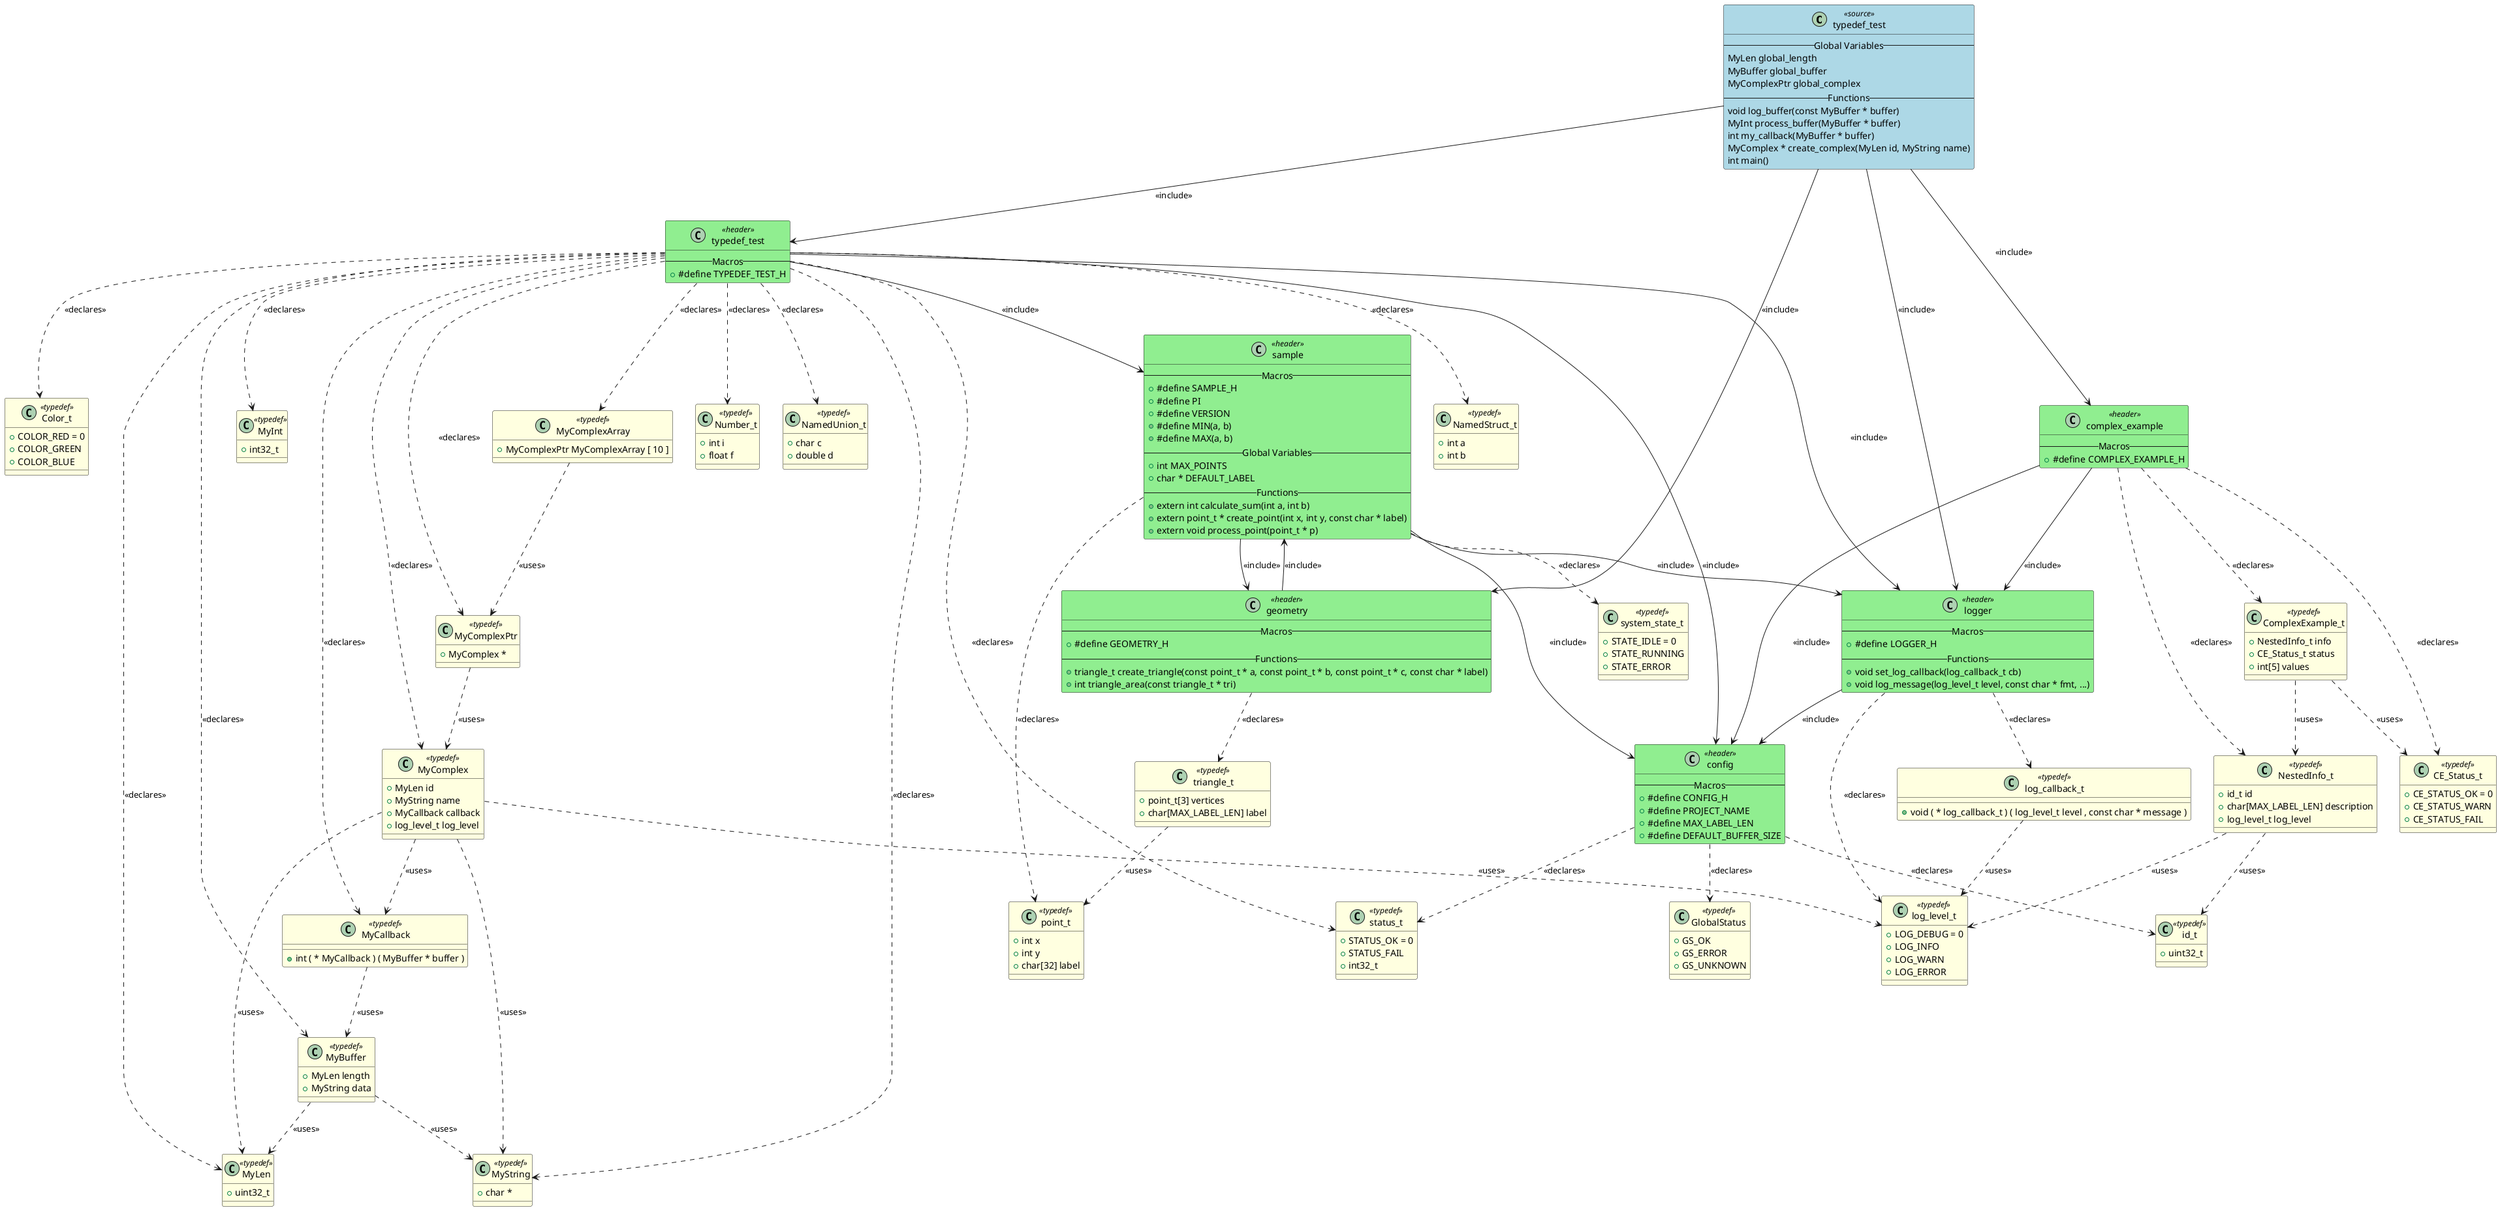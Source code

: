 @startuml typedef_test

class "typedef_test" as TYPEDEF_TEST <<source>> #LightBlue
{
    -- Global Variables --
    MyLen global_length
    MyBuffer global_buffer
    MyComplexPtr global_complex
    -- Functions --
    void log_buffer(const MyBuffer * buffer)
    MyInt process_buffer(MyBuffer * buffer)
    int my_callback(MyBuffer * buffer)
    MyComplex * create_complex(MyLen id, MyString name)
    int main()
}

class "typedef_test" as HEADER_TYPEDEF_TEST <<header>> #LightGreen
{
    -- Macros --
    + #define TYPEDEF_TEST_H
}

class "logger" as HEADER_LOGGER <<header>> #LightGreen
{
    -- Macros --
    + #define LOGGER_H
    -- Functions --
    + void set_log_callback(log_callback_t cb)
    + void log_message(log_level_t level, const char * fmt, ...)
}

class "config" as HEADER_CONFIG <<header>> #LightGreen
{
    -- Macros --
    + #define CONFIG_H
    + #define PROJECT_NAME
    + #define MAX_LABEL_LEN
    + #define DEFAULT_BUFFER_SIZE
}

class "sample" as HEADER_SAMPLE <<header>> #LightGreen
{
    -- Macros --
    + #define SAMPLE_H
    + #define PI
    + #define VERSION
    + #define MIN(a, b)
    + #define MAX(a, b)
    -- Global Variables --
    + int MAX_POINTS
    + char * DEFAULT_LABEL
    -- Functions --
    + extern int calculate_sum(int a, int b)
    + extern point_t * create_point(int x, int y, const char * label)
    + extern void process_point(point_t * p)
}

class "geometry" as HEADER_GEOMETRY <<header>> #LightGreen
{
    -- Macros --
    + #define GEOMETRY_H
    -- Functions --
    + triangle_t create_triangle(const point_t * a, const point_t * b, const point_t * c, const char * label)
    + int triangle_area(const triangle_t * tri)
}

class "complex_example" as HEADER_COMPLEX_EXAMPLE <<header>> #LightGreen
{
    -- Macros --
    + #define COMPLEX_EXAMPLE_H
}

class "MyBuffer" as TYPEDEF_MYBUFFER <<typedef>> #LightYellow
{
    + MyLen length
    + MyString data
}

class "MyComplex" as TYPEDEF_MYCOMPLEX <<typedef>> #LightYellow
{
    + MyLen id
    + MyString name
    + MyCallback callback
    + log_level_t log_level
}

class "NamedStruct_t" as TYPEDEF_NAMEDSTRUCT_T <<typedef>> #LightYellow
{
    + int a
    + int b
}

class "Color_t" as TYPEDEF_COLOR_T <<typedef>> #LightYellow
{
    + COLOR_RED = 0
    + COLOR_GREEN
    + COLOR_BLUE
}

class "Status_t" as TYPEDEF_STATUS_T <<typedef>> #LightYellow
{
    + STATUS_OK = 0
    + STATUS_FAIL
}

class "MyLen" as TYPEDEF_MYLEN <<typedef>> #LightYellow
{
    + uint32_t
}

class "MyInt" as TYPEDEF_MYINT <<typedef>> #LightYellow
{
    + int32_t
}

class "MyString" as TYPEDEF_MYSTRING <<typedef>> #LightYellow
{
    + char *
}

class "MyCallback" as TYPEDEF_MYCALLBACK <<typedef>> #LightYellow
{
    + int ( * MyCallback ) ( MyBuffer * buffer )
}

class "MyComplexPtr" as TYPEDEF_MYCOMPLEXPTR <<typedef>> #LightYellow
{
    + MyComplex *
}

class "MyComplexArray" as TYPEDEF_MYCOMPLEXARRAY <<typedef>> #LightYellow
{
    + MyComplexPtr MyComplexArray [ 10 ]
}

class "Number_t" as TYPEDEF_NUMBER_T <<typedef>> #LightYellow
{
    + int i
    + float f
}

class "NamedUnion_t" as TYPEDEF_NAMEDUNION_T <<typedef>> #LightYellow
{
    + char c
    + double d
}

class "log_level_t" as TYPEDEF_LOG_LEVEL_T <<typedef>> #LightYellow
{
    + LOG_DEBUG = 0
    + LOG_INFO
    + LOG_WARN
    + LOG_ERROR
}

class "log_callback_t" as TYPEDEF_LOG_CALLBACK_T <<typedef>> #LightYellow
{
    + void ( * log_callback_t ) ( log_level_t level , const char * message )
}

class "GlobalStatus" as TYPEDEF_GLOBALSTATUS <<typedef>> #LightYellow
{
    + GS_OK
    + GS_ERROR
    + GS_UNKNOWN
}

class "id_t" as TYPEDEF_ID_T <<typedef>> #LightYellow
{
    + uint32_t
}

class "status_t" as TYPEDEF_STATUS_T <<typedef>> #LightYellow
{
    + int32_t
}

class "point_t" as TYPEDEF_POINT_T <<typedef>> #LightYellow
{
    + int x
    + int y
    + char[32] label
}

class "system_state_t" as TYPEDEF_SYSTEM_STATE_T <<typedef>> #LightYellow
{
    + STATE_IDLE = 0
    + STATE_RUNNING
    + STATE_ERROR
}

class "triangle_t" as TYPEDEF_TRIANGLE_T <<typedef>> #LightYellow
{
    + point_t[3] vertices
    + char[MAX_LABEL_LEN] label
}

class "NestedInfo_t" as TYPEDEF_NESTEDINFO_T <<typedef>> #LightYellow
{
    + id_t id
    + char[MAX_LABEL_LEN] description
    + log_level_t log_level
}

class "ComplexExample_t" as TYPEDEF_COMPLEXEXAMPLE_T <<typedef>> #LightYellow
{
    + NestedInfo_t info
    + CE_Status_t status
    + int[5] values
}

class "CE_Status_t" as TYPEDEF_CE_STATUS_T <<typedef>> #LightYellow
{
    + CE_STATUS_OK = 0
    + CE_STATUS_WARN
    + CE_STATUS_FAIL
}


' Include relationships
TYPEDEF_TEST --> HEADER_TYPEDEF_TEST : <<include>>
TYPEDEF_TEST --> HEADER_LOGGER : <<include>>
TYPEDEF_TEST --> HEADER_COMPLEX_EXAMPLE : <<include>>
TYPEDEF_TEST --> HEADER_GEOMETRY : <<include>>
HEADER_TYPEDEF_TEST --> HEADER_LOGGER : <<include>>
HEADER_TYPEDEF_TEST --> HEADER_CONFIG : <<include>>
HEADER_TYPEDEF_TEST --> HEADER_SAMPLE : <<include>>
HEADER_LOGGER --> HEADER_CONFIG : <<include>>
HEADER_SAMPLE --> HEADER_LOGGER : <<include>>
HEADER_SAMPLE --> HEADER_CONFIG : <<include>>
HEADER_SAMPLE --> HEADER_GEOMETRY : <<include>>
HEADER_GEOMETRY --> HEADER_SAMPLE : <<include>>
HEADER_COMPLEX_EXAMPLE --> HEADER_LOGGER : <<include>>
HEADER_COMPLEX_EXAMPLE --> HEADER_CONFIG : <<include>>

' Declaration relationships
HEADER_TYPEDEF_TEST ..> TYPEDEF_MYBUFFER : <<declares>>
HEADER_TYPEDEF_TEST ..> TYPEDEF_MYCOMPLEX : <<declares>>
HEADER_TYPEDEF_TEST ..> TYPEDEF_NAMEDSTRUCT_T : <<declares>>
HEADER_TYPEDEF_TEST ..> TYPEDEF_COLOR_T : <<declares>>
HEADER_TYPEDEF_TEST ..> TYPEDEF_STATUS_T : <<declares>>
HEADER_TYPEDEF_TEST ..> TYPEDEF_MYLEN : <<declares>>
HEADER_TYPEDEF_TEST ..> TYPEDEF_MYINT : <<declares>>
HEADER_TYPEDEF_TEST ..> TYPEDEF_MYSTRING : <<declares>>
HEADER_TYPEDEF_TEST ..> TYPEDEF_MYCALLBACK : <<declares>>
HEADER_TYPEDEF_TEST ..> TYPEDEF_MYCOMPLEXPTR : <<declares>>
HEADER_TYPEDEF_TEST ..> TYPEDEF_MYCOMPLEXARRAY : <<declares>>
HEADER_TYPEDEF_TEST ..> TYPEDEF_NUMBER_T : <<declares>>
HEADER_TYPEDEF_TEST ..> TYPEDEF_NAMEDUNION_T : <<declares>>
HEADER_LOGGER ..> TYPEDEF_LOG_LEVEL_T : <<declares>>
HEADER_LOGGER ..> TYPEDEF_LOG_CALLBACK_T : <<declares>>
HEADER_CONFIG ..> TYPEDEF_GLOBALSTATUS : <<declares>>
HEADER_CONFIG ..> TYPEDEF_ID_T : <<declares>>
HEADER_CONFIG ..> TYPEDEF_STATUS_T : <<declares>>
HEADER_SAMPLE ..> TYPEDEF_POINT_T : <<declares>>
HEADER_SAMPLE ..> TYPEDEF_SYSTEM_STATE_T : <<declares>>
HEADER_GEOMETRY ..> TYPEDEF_TRIANGLE_T : <<declares>>
HEADER_COMPLEX_EXAMPLE ..> TYPEDEF_NESTEDINFO_T : <<declares>>
HEADER_COMPLEX_EXAMPLE ..> TYPEDEF_COMPLEXEXAMPLE_T : <<declares>>
HEADER_COMPLEX_EXAMPLE ..> TYPEDEF_CE_STATUS_T : <<declares>>

' Uses relationships
TYPEDEF_MYBUFFER ..> TYPEDEF_MYSTRING : <<uses>>
TYPEDEF_MYBUFFER ..> TYPEDEF_MYLEN : <<uses>>
TYPEDEF_MYCOMPLEX ..> TYPEDEF_MYCALLBACK : <<uses>>
TYPEDEF_MYCOMPLEX ..> TYPEDEF_MYSTRING : <<uses>>
TYPEDEF_MYCOMPLEX ..> TYPEDEF_MYLEN : <<uses>>
TYPEDEF_MYCOMPLEX ..> TYPEDEF_LOG_LEVEL_T : <<uses>>
TYPEDEF_MYCALLBACK ..> TYPEDEF_MYBUFFER : <<uses>>
TYPEDEF_MYCOMPLEXPTR ..> TYPEDEF_MYCOMPLEX : <<uses>>
TYPEDEF_MYCOMPLEXARRAY ..> TYPEDEF_MYCOMPLEXPTR : <<uses>>
TYPEDEF_LOG_CALLBACK_T ..> TYPEDEF_LOG_LEVEL_T : <<uses>>
TYPEDEF_TRIANGLE_T ..> TYPEDEF_POINT_T : <<uses>>
TYPEDEF_NESTEDINFO_T ..> TYPEDEF_LOG_LEVEL_T : <<uses>>
TYPEDEF_NESTEDINFO_T ..> TYPEDEF_ID_T : <<uses>>
TYPEDEF_COMPLEXEXAMPLE_T ..> TYPEDEF_NESTEDINFO_T : <<uses>>
TYPEDEF_COMPLEXEXAMPLE_T ..> TYPEDEF_CE_STATUS_T : <<uses>>

@enduml